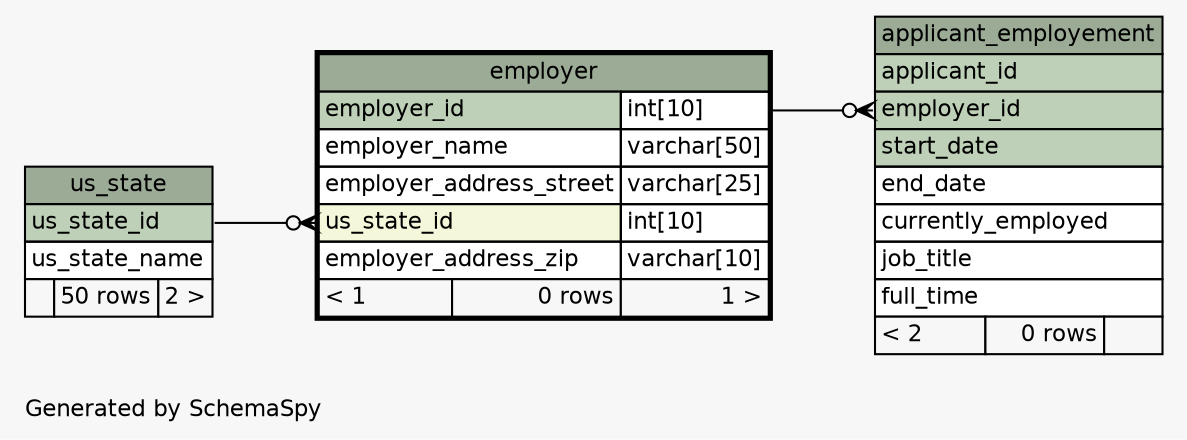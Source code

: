 // dot 2.30.1 on Linux 3.10.0-229.11.1.el7.x86_64
// SchemaSpy rev 590
digraph "oneDegreeRelationshipsDiagram" {
  graph [
    rankdir="RL"
    bgcolor="#f7f7f7"
    label="\nGenerated by SchemaSpy"
    labeljust="l"
    nodesep="0.18"
    ranksep="0.46"
    fontname="Helvetica"
    fontsize="11"
  ];
  node [
    fontname="Helvetica"
    fontsize="11"
    shape="plaintext"
  ];
  edge [
    arrowsize="0.8"
  ];
  "applicant_employement":"employer_id":w -> "employer":"employer_id.type":e [arrowhead=none dir=back arrowtail=crowodot];
  "employer":"us_state_id":w -> "us_state":"us_state_id":e [arrowhead=none dir=back arrowtail=crowodot];
  "applicant_employement" [
    label=<
    <TABLE BORDER="0" CELLBORDER="1" CELLSPACING="0" BGCOLOR="#ffffff">
      <TR><TD COLSPAN="3" BGCOLOR="#9bab96" ALIGN="CENTER">applicant_employement</TD></TR>
      <TR><TD PORT="applicant_id" COLSPAN="3" BGCOLOR="#bed1b8" ALIGN="LEFT">applicant_id</TD></TR>
      <TR><TD PORT="employer_id" COLSPAN="3" BGCOLOR="#bed1b8" ALIGN="LEFT">employer_id</TD></TR>
      <TR><TD PORT="start_date" COLSPAN="3" BGCOLOR="#bed1b8" ALIGN="LEFT">start_date</TD></TR>
      <TR><TD PORT="end_date" COLSPAN="3" ALIGN="LEFT">end_date</TD></TR>
      <TR><TD PORT="currently_employed" COLSPAN="3" ALIGN="LEFT">currently_employed</TD></TR>
      <TR><TD PORT="job_title" COLSPAN="3" ALIGN="LEFT">job_title</TD></TR>
      <TR><TD PORT="full_time" COLSPAN="3" ALIGN="LEFT">full_time</TD></TR>
      <TR><TD ALIGN="LEFT" BGCOLOR="#f7f7f7">&lt; 2</TD><TD ALIGN="RIGHT" BGCOLOR="#f7f7f7">0 rows</TD><TD ALIGN="RIGHT" BGCOLOR="#f7f7f7">  </TD></TR>
    </TABLE>>
    URL="applicant_employement.html"
    tooltip="applicant_employement"
  ];
  "employer" [
    label=<
    <TABLE BORDER="2" CELLBORDER="1" CELLSPACING="0" BGCOLOR="#ffffff">
      <TR><TD COLSPAN="3" BGCOLOR="#9bab96" ALIGN="CENTER">employer</TD></TR>
      <TR><TD PORT="employer_id" COLSPAN="2" BGCOLOR="#bed1b8" ALIGN="LEFT">employer_id</TD><TD PORT="employer_id.type" ALIGN="LEFT">int[10]</TD></TR>
      <TR><TD PORT="employer_name" COLSPAN="2" ALIGN="LEFT">employer_name</TD><TD PORT="employer_name.type" ALIGN="LEFT">varchar[50]</TD></TR>
      <TR><TD PORT="employer_address_street" COLSPAN="2" ALIGN="LEFT">employer_address_street</TD><TD PORT="employer_address_street.type" ALIGN="LEFT">varchar[25]</TD></TR>
      <TR><TD PORT="us_state_id" COLSPAN="2" BGCOLOR="#f4f7da" ALIGN="LEFT">us_state_id</TD><TD PORT="us_state_id.type" ALIGN="LEFT">int[10]</TD></TR>
      <TR><TD PORT="employer_address_zip" COLSPAN="2" ALIGN="LEFT">employer_address_zip</TD><TD PORT="employer_address_zip.type" ALIGN="LEFT">varchar[10]</TD></TR>
      <TR><TD ALIGN="LEFT" BGCOLOR="#f7f7f7">&lt; 1</TD><TD ALIGN="RIGHT" BGCOLOR="#f7f7f7">0 rows</TD><TD ALIGN="RIGHT" BGCOLOR="#f7f7f7">1 &gt;</TD></TR>
    </TABLE>>
    URL="employer.html"
    tooltip="employer"
  ];
  "us_state" [
    label=<
    <TABLE BORDER="0" CELLBORDER="1" CELLSPACING="0" BGCOLOR="#ffffff">
      <TR><TD COLSPAN="3" BGCOLOR="#9bab96" ALIGN="CENTER">us_state</TD></TR>
      <TR><TD PORT="us_state_id" COLSPAN="3" BGCOLOR="#bed1b8" ALIGN="LEFT">us_state_id</TD></TR>
      <TR><TD PORT="us_state_name" COLSPAN="3" ALIGN="LEFT">us_state_name</TD></TR>
      <TR><TD ALIGN="LEFT" BGCOLOR="#f7f7f7">  </TD><TD ALIGN="RIGHT" BGCOLOR="#f7f7f7">50 rows</TD><TD ALIGN="RIGHT" BGCOLOR="#f7f7f7">2 &gt;</TD></TR>
    </TABLE>>
    URL="us_state.html"
    tooltip="us_state"
  ];
}
